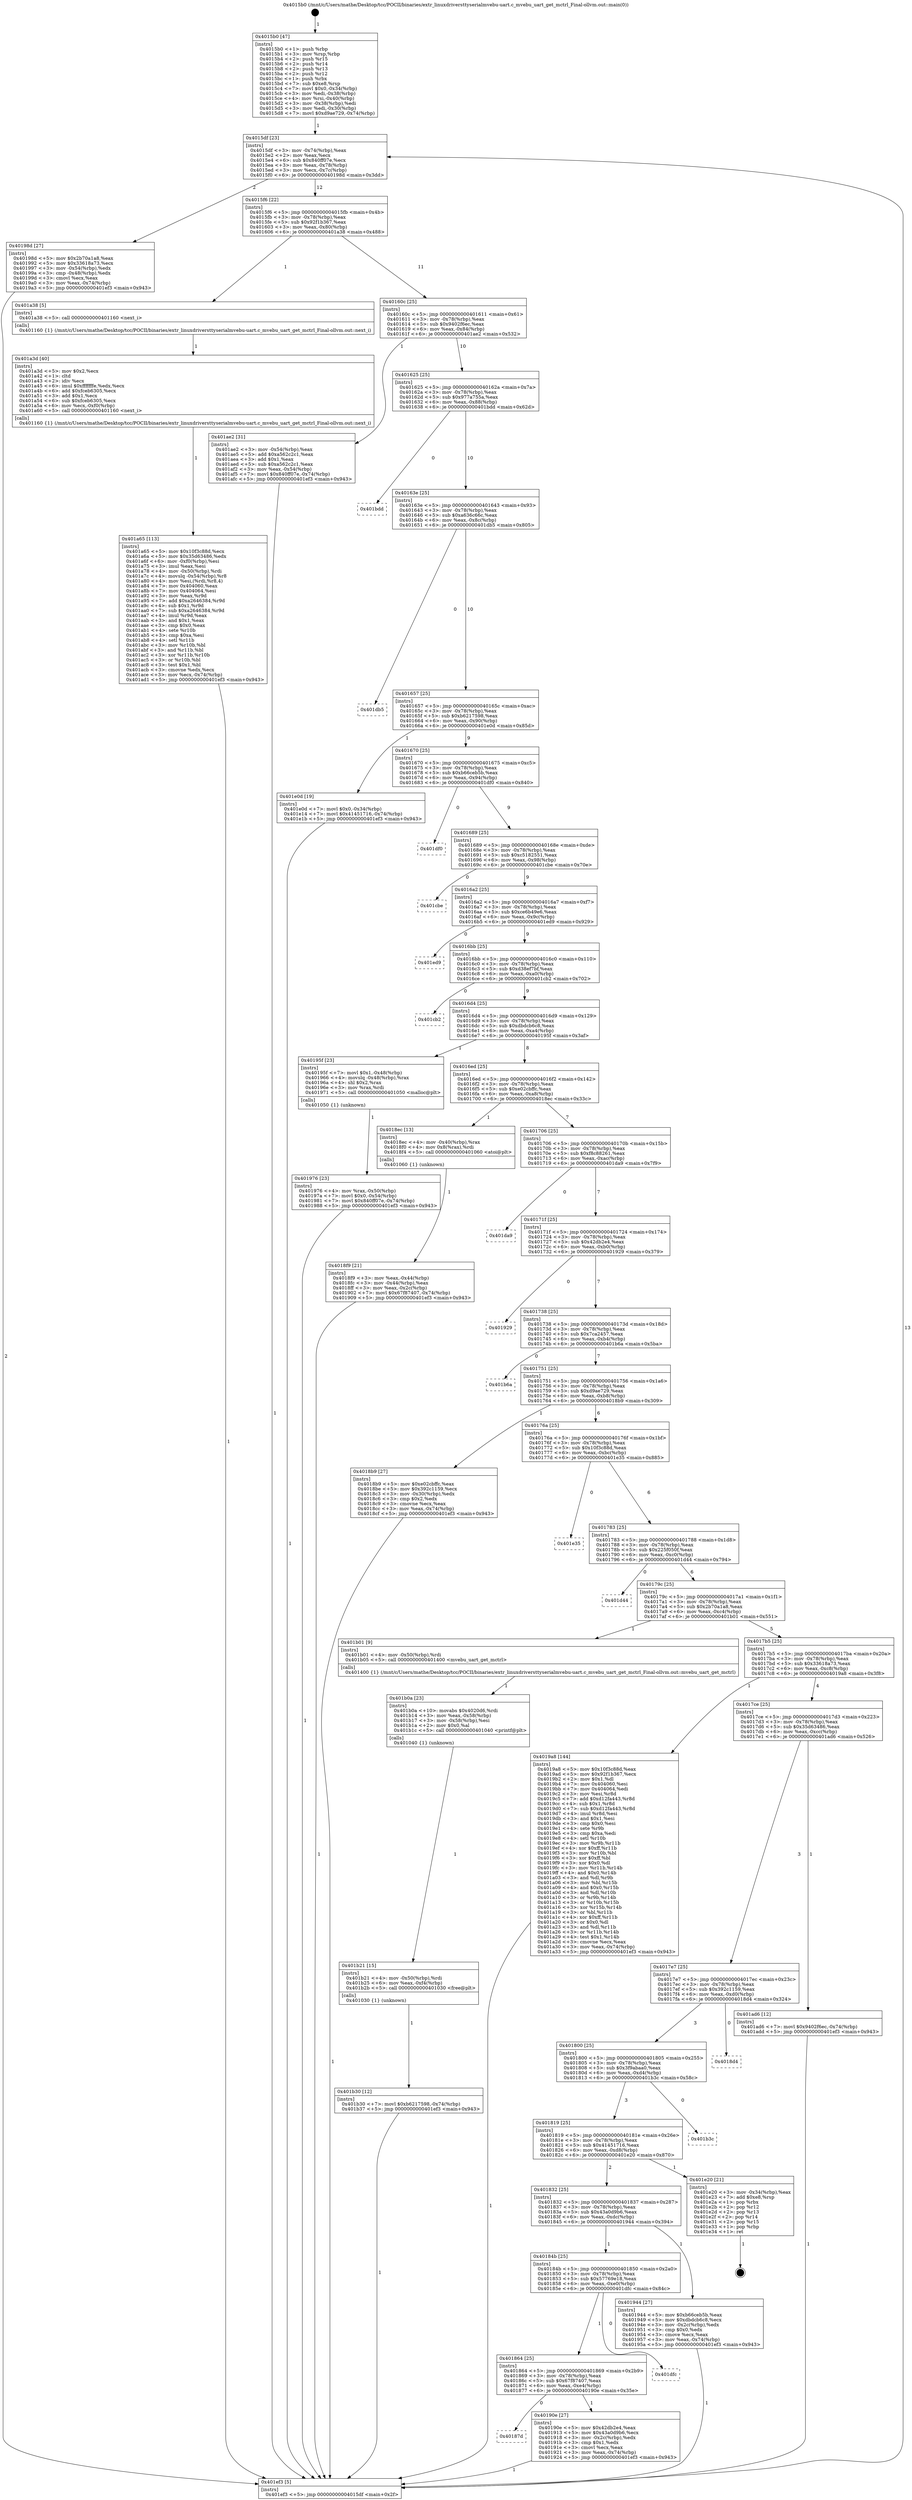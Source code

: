 digraph "0x4015b0" {
  label = "0x4015b0 (/mnt/c/Users/mathe/Desktop/tcc/POCII/binaries/extr_linuxdriversttyserialmvebu-uart.c_mvebu_uart_get_mctrl_Final-ollvm.out::main(0))"
  labelloc = "t"
  node[shape=record]

  Entry [label="",width=0.3,height=0.3,shape=circle,fillcolor=black,style=filled]
  "0x4015df" [label="{
     0x4015df [23]\l
     | [instrs]\l
     &nbsp;&nbsp;0x4015df \<+3\>: mov -0x74(%rbp),%eax\l
     &nbsp;&nbsp;0x4015e2 \<+2\>: mov %eax,%ecx\l
     &nbsp;&nbsp;0x4015e4 \<+6\>: sub $0x840ff07e,%ecx\l
     &nbsp;&nbsp;0x4015ea \<+3\>: mov %eax,-0x78(%rbp)\l
     &nbsp;&nbsp;0x4015ed \<+3\>: mov %ecx,-0x7c(%rbp)\l
     &nbsp;&nbsp;0x4015f0 \<+6\>: je 000000000040198d \<main+0x3dd\>\l
  }"]
  "0x40198d" [label="{
     0x40198d [27]\l
     | [instrs]\l
     &nbsp;&nbsp;0x40198d \<+5\>: mov $0x2b70a1a8,%eax\l
     &nbsp;&nbsp;0x401992 \<+5\>: mov $0x33618a73,%ecx\l
     &nbsp;&nbsp;0x401997 \<+3\>: mov -0x54(%rbp),%edx\l
     &nbsp;&nbsp;0x40199a \<+3\>: cmp -0x48(%rbp),%edx\l
     &nbsp;&nbsp;0x40199d \<+3\>: cmovl %ecx,%eax\l
     &nbsp;&nbsp;0x4019a0 \<+3\>: mov %eax,-0x74(%rbp)\l
     &nbsp;&nbsp;0x4019a3 \<+5\>: jmp 0000000000401ef3 \<main+0x943\>\l
  }"]
  "0x4015f6" [label="{
     0x4015f6 [22]\l
     | [instrs]\l
     &nbsp;&nbsp;0x4015f6 \<+5\>: jmp 00000000004015fb \<main+0x4b\>\l
     &nbsp;&nbsp;0x4015fb \<+3\>: mov -0x78(%rbp),%eax\l
     &nbsp;&nbsp;0x4015fe \<+5\>: sub $0x92f1b367,%eax\l
     &nbsp;&nbsp;0x401603 \<+3\>: mov %eax,-0x80(%rbp)\l
     &nbsp;&nbsp;0x401606 \<+6\>: je 0000000000401a38 \<main+0x488\>\l
  }"]
  Exit [label="",width=0.3,height=0.3,shape=circle,fillcolor=black,style=filled,peripheries=2]
  "0x401a38" [label="{
     0x401a38 [5]\l
     | [instrs]\l
     &nbsp;&nbsp;0x401a38 \<+5\>: call 0000000000401160 \<next_i\>\l
     | [calls]\l
     &nbsp;&nbsp;0x401160 \{1\} (/mnt/c/Users/mathe/Desktop/tcc/POCII/binaries/extr_linuxdriversttyserialmvebu-uart.c_mvebu_uart_get_mctrl_Final-ollvm.out::next_i)\l
  }"]
  "0x40160c" [label="{
     0x40160c [25]\l
     | [instrs]\l
     &nbsp;&nbsp;0x40160c \<+5\>: jmp 0000000000401611 \<main+0x61\>\l
     &nbsp;&nbsp;0x401611 \<+3\>: mov -0x78(%rbp),%eax\l
     &nbsp;&nbsp;0x401614 \<+5\>: sub $0x9402f6ec,%eax\l
     &nbsp;&nbsp;0x401619 \<+6\>: mov %eax,-0x84(%rbp)\l
     &nbsp;&nbsp;0x40161f \<+6\>: je 0000000000401ae2 \<main+0x532\>\l
  }"]
  "0x401b30" [label="{
     0x401b30 [12]\l
     | [instrs]\l
     &nbsp;&nbsp;0x401b30 \<+7\>: movl $0xb6217598,-0x74(%rbp)\l
     &nbsp;&nbsp;0x401b37 \<+5\>: jmp 0000000000401ef3 \<main+0x943\>\l
  }"]
  "0x401ae2" [label="{
     0x401ae2 [31]\l
     | [instrs]\l
     &nbsp;&nbsp;0x401ae2 \<+3\>: mov -0x54(%rbp),%eax\l
     &nbsp;&nbsp;0x401ae5 \<+5\>: add $0xa562c2c1,%eax\l
     &nbsp;&nbsp;0x401aea \<+3\>: add $0x1,%eax\l
     &nbsp;&nbsp;0x401aed \<+5\>: sub $0xa562c2c1,%eax\l
     &nbsp;&nbsp;0x401af2 \<+3\>: mov %eax,-0x54(%rbp)\l
     &nbsp;&nbsp;0x401af5 \<+7\>: movl $0x840ff07e,-0x74(%rbp)\l
     &nbsp;&nbsp;0x401afc \<+5\>: jmp 0000000000401ef3 \<main+0x943\>\l
  }"]
  "0x401625" [label="{
     0x401625 [25]\l
     | [instrs]\l
     &nbsp;&nbsp;0x401625 \<+5\>: jmp 000000000040162a \<main+0x7a\>\l
     &nbsp;&nbsp;0x40162a \<+3\>: mov -0x78(%rbp),%eax\l
     &nbsp;&nbsp;0x40162d \<+5\>: sub $0x977a755a,%eax\l
     &nbsp;&nbsp;0x401632 \<+6\>: mov %eax,-0x88(%rbp)\l
     &nbsp;&nbsp;0x401638 \<+6\>: je 0000000000401bdd \<main+0x62d\>\l
  }"]
  "0x401b21" [label="{
     0x401b21 [15]\l
     | [instrs]\l
     &nbsp;&nbsp;0x401b21 \<+4\>: mov -0x50(%rbp),%rdi\l
     &nbsp;&nbsp;0x401b25 \<+6\>: mov %eax,-0xf4(%rbp)\l
     &nbsp;&nbsp;0x401b2b \<+5\>: call 0000000000401030 \<free@plt\>\l
     | [calls]\l
     &nbsp;&nbsp;0x401030 \{1\} (unknown)\l
  }"]
  "0x401bdd" [label="{
     0x401bdd\l
  }", style=dashed]
  "0x40163e" [label="{
     0x40163e [25]\l
     | [instrs]\l
     &nbsp;&nbsp;0x40163e \<+5\>: jmp 0000000000401643 \<main+0x93\>\l
     &nbsp;&nbsp;0x401643 \<+3\>: mov -0x78(%rbp),%eax\l
     &nbsp;&nbsp;0x401646 \<+5\>: sub $0xa636c66c,%eax\l
     &nbsp;&nbsp;0x40164b \<+6\>: mov %eax,-0x8c(%rbp)\l
     &nbsp;&nbsp;0x401651 \<+6\>: je 0000000000401db5 \<main+0x805\>\l
  }"]
  "0x401b0a" [label="{
     0x401b0a [23]\l
     | [instrs]\l
     &nbsp;&nbsp;0x401b0a \<+10\>: movabs $0x4020d6,%rdi\l
     &nbsp;&nbsp;0x401b14 \<+3\>: mov %eax,-0x58(%rbp)\l
     &nbsp;&nbsp;0x401b17 \<+3\>: mov -0x58(%rbp),%esi\l
     &nbsp;&nbsp;0x401b1a \<+2\>: mov $0x0,%al\l
     &nbsp;&nbsp;0x401b1c \<+5\>: call 0000000000401040 \<printf@plt\>\l
     | [calls]\l
     &nbsp;&nbsp;0x401040 \{1\} (unknown)\l
  }"]
  "0x401db5" [label="{
     0x401db5\l
  }", style=dashed]
  "0x401657" [label="{
     0x401657 [25]\l
     | [instrs]\l
     &nbsp;&nbsp;0x401657 \<+5\>: jmp 000000000040165c \<main+0xac\>\l
     &nbsp;&nbsp;0x40165c \<+3\>: mov -0x78(%rbp),%eax\l
     &nbsp;&nbsp;0x40165f \<+5\>: sub $0xb6217598,%eax\l
     &nbsp;&nbsp;0x401664 \<+6\>: mov %eax,-0x90(%rbp)\l
     &nbsp;&nbsp;0x40166a \<+6\>: je 0000000000401e0d \<main+0x85d\>\l
  }"]
  "0x401a65" [label="{
     0x401a65 [113]\l
     | [instrs]\l
     &nbsp;&nbsp;0x401a65 \<+5\>: mov $0x10f3c88d,%ecx\l
     &nbsp;&nbsp;0x401a6a \<+5\>: mov $0x35d63486,%edx\l
     &nbsp;&nbsp;0x401a6f \<+6\>: mov -0xf0(%rbp),%esi\l
     &nbsp;&nbsp;0x401a75 \<+3\>: imul %eax,%esi\l
     &nbsp;&nbsp;0x401a78 \<+4\>: mov -0x50(%rbp),%rdi\l
     &nbsp;&nbsp;0x401a7c \<+4\>: movslq -0x54(%rbp),%r8\l
     &nbsp;&nbsp;0x401a80 \<+4\>: mov %esi,(%rdi,%r8,4)\l
     &nbsp;&nbsp;0x401a84 \<+7\>: mov 0x404060,%eax\l
     &nbsp;&nbsp;0x401a8b \<+7\>: mov 0x404064,%esi\l
     &nbsp;&nbsp;0x401a92 \<+3\>: mov %eax,%r9d\l
     &nbsp;&nbsp;0x401a95 \<+7\>: add $0xa2646384,%r9d\l
     &nbsp;&nbsp;0x401a9c \<+4\>: sub $0x1,%r9d\l
     &nbsp;&nbsp;0x401aa0 \<+7\>: sub $0xa2646384,%r9d\l
     &nbsp;&nbsp;0x401aa7 \<+4\>: imul %r9d,%eax\l
     &nbsp;&nbsp;0x401aab \<+3\>: and $0x1,%eax\l
     &nbsp;&nbsp;0x401aae \<+3\>: cmp $0x0,%eax\l
     &nbsp;&nbsp;0x401ab1 \<+4\>: sete %r10b\l
     &nbsp;&nbsp;0x401ab5 \<+3\>: cmp $0xa,%esi\l
     &nbsp;&nbsp;0x401ab8 \<+4\>: setl %r11b\l
     &nbsp;&nbsp;0x401abc \<+3\>: mov %r10b,%bl\l
     &nbsp;&nbsp;0x401abf \<+3\>: and %r11b,%bl\l
     &nbsp;&nbsp;0x401ac2 \<+3\>: xor %r11b,%r10b\l
     &nbsp;&nbsp;0x401ac5 \<+3\>: or %r10b,%bl\l
     &nbsp;&nbsp;0x401ac8 \<+3\>: test $0x1,%bl\l
     &nbsp;&nbsp;0x401acb \<+3\>: cmovne %edx,%ecx\l
     &nbsp;&nbsp;0x401ace \<+3\>: mov %ecx,-0x74(%rbp)\l
     &nbsp;&nbsp;0x401ad1 \<+5\>: jmp 0000000000401ef3 \<main+0x943\>\l
  }"]
  "0x401e0d" [label="{
     0x401e0d [19]\l
     | [instrs]\l
     &nbsp;&nbsp;0x401e0d \<+7\>: movl $0x0,-0x34(%rbp)\l
     &nbsp;&nbsp;0x401e14 \<+7\>: movl $0x41451716,-0x74(%rbp)\l
     &nbsp;&nbsp;0x401e1b \<+5\>: jmp 0000000000401ef3 \<main+0x943\>\l
  }"]
  "0x401670" [label="{
     0x401670 [25]\l
     | [instrs]\l
     &nbsp;&nbsp;0x401670 \<+5\>: jmp 0000000000401675 \<main+0xc5\>\l
     &nbsp;&nbsp;0x401675 \<+3\>: mov -0x78(%rbp),%eax\l
     &nbsp;&nbsp;0x401678 \<+5\>: sub $0xb66ceb5b,%eax\l
     &nbsp;&nbsp;0x40167d \<+6\>: mov %eax,-0x94(%rbp)\l
     &nbsp;&nbsp;0x401683 \<+6\>: je 0000000000401df0 \<main+0x840\>\l
  }"]
  "0x401a3d" [label="{
     0x401a3d [40]\l
     | [instrs]\l
     &nbsp;&nbsp;0x401a3d \<+5\>: mov $0x2,%ecx\l
     &nbsp;&nbsp;0x401a42 \<+1\>: cltd\l
     &nbsp;&nbsp;0x401a43 \<+2\>: idiv %ecx\l
     &nbsp;&nbsp;0x401a45 \<+6\>: imul $0xfffffffe,%edx,%ecx\l
     &nbsp;&nbsp;0x401a4b \<+6\>: add $0xfceb6305,%ecx\l
     &nbsp;&nbsp;0x401a51 \<+3\>: add $0x1,%ecx\l
     &nbsp;&nbsp;0x401a54 \<+6\>: sub $0xfceb6305,%ecx\l
     &nbsp;&nbsp;0x401a5a \<+6\>: mov %ecx,-0xf0(%rbp)\l
     &nbsp;&nbsp;0x401a60 \<+5\>: call 0000000000401160 \<next_i\>\l
     | [calls]\l
     &nbsp;&nbsp;0x401160 \{1\} (/mnt/c/Users/mathe/Desktop/tcc/POCII/binaries/extr_linuxdriversttyserialmvebu-uart.c_mvebu_uart_get_mctrl_Final-ollvm.out::next_i)\l
  }"]
  "0x401df0" [label="{
     0x401df0\l
  }", style=dashed]
  "0x401689" [label="{
     0x401689 [25]\l
     | [instrs]\l
     &nbsp;&nbsp;0x401689 \<+5\>: jmp 000000000040168e \<main+0xde\>\l
     &nbsp;&nbsp;0x40168e \<+3\>: mov -0x78(%rbp),%eax\l
     &nbsp;&nbsp;0x401691 \<+5\>: sub $0xc5182551,%eax\l
     &nbsp;&nbsp;0x401696 \<+6\>: mov %eax,-0x98(%rbp)\l
     &nbsp;&nbsp;0x40169c \<+6\>: je 0000000000401cbe \<main+0x70e\>\l
  }"]
  "0x401976" [label="{
     0x401976 [23]\l
     | [instrs]\l
     &nbsp;&nbsp;0x401976 \<+4\>: mov %rax,-0x50(%rbp)\l
     &nbsp;&nbsp;0x40197a \<+7\>: movl $0x0,-0x54(%rbp)\l
     &nbsp;&nbsp;0x401981 \<+7\>: movl $0x840ff07e,-0x74(%rbp)\l
     &nbsp;&nbsp;0x401988 \<+5\>: jmp 0000000000401ef3 \<main+0x943\>\l
  }"]
  "0x401cbe" [label="{
     0x401cbe\l
  }", style=dashed]
  "0x4016a2" [label="{
     0x4016a2 [25]\l
     | [instrs]\l
     &nbsp;&nbsp;0x4016a2 \<+5\>: jmp 00000000004016a7 \<main+0xf7\>\l
     &nbsp;&nbsp;0x4016a7 \<+3\>: mov -0x78(%rbp),%eax\l
     &nbsp;&nbsp;0x4016aa \<+5\>: sub $0xce6b49e6,%eax\l
     &nbsp;&nbsp;0x4016af \<+6\>: mov %eax,-0x9c(%rbp)\l
     &nbsp;&nbsp;0x4016b5 \<+6\>: je 0000000000401ed9 \<main+0x929\>\l
  }"]
  "0x40187d" [label="{
     0x40187d\l
  }", style=dashed]
  "0x401ed9" [label="{
     0x401ed9\l
  }", style=dashed]
  "0x4016bb" [label="{
     0x4016bb [25]\l
     | [instrs]\l
     &nbsp;&nbsp;0x4016bb \<+5\>: jmp 00000000004016c0 \<main+0x110\>\l
     &nbsp;&nbsp;0x4016c0 \<+3\>: mov -0x78(%rbp),%eax\l
     &nbsp;&nbsp;0x4016c3 \<+5\>: sub $0xd38ef7bf,%eax\l
     &nbsp;&nbsp;0x4016c8 \<+6\>: mov %eax,-0xa0(%rbp)\l
     &nbsp;&nbsp;0x4016ce \<+6\>: je 0000000000401cb2 \<main+0x702\>\l
  }"]
  "0x40190e" [label="{
     0x40190e [27]\l
     | [instrs]\l
     &nbsp;&nbsp;0x40190e \<+5\>: mov $0x42db2e4,%eax\l
     &nbsp;&nbsp;0x401913 \<+5\>: mov $0x43a0d9b6,%ecx\l
     &nbsp;&nbsp;0x401918 \<+3\>: mov -0x2c(%rbp),%edx\l
     &nbsp;&nbsp;0x40191b \<+3\>: cmp $0x1,%edx\l
     &nbsp;&nbsp;0x40191e \<+3\>: cmovl %ecx,%eax\l
     &nbsp;&nbsp;0x401921 \<+3\>: mov %eax,-0x74(%rbp)\l
     &nbsp;&nbsp;0x401924 \<+5\>: jmp 0000000000401ef3 \<main+0x943\>\l
  }"]
  "0x401cb2" [label="{
     0x401cb2\l
  }", style=dashed]
  "0x4016d4" [label="{
     0x4016d4 [25]\l
     | [instrs]\l
     &nbsp;&nbsp;0x4016d4 \<+5\>: jmp 00000000004016d9 \<main+0x129\>\l
     &nbsp;&nbsp;0x4016d9 \<+3\>: mov -0x78(%rbp),%eax\l
     &nbsp;&nbsp;0x4016dc \<+5\>: sub $0xdbdcb6c8,%eax\l
     &nbsp;&nbsp;0x4016e1 \<+6\>: mov %eax,-0xa4(%rbp)\l
     &nbsp;&nbsp;0x4016e7 \<+6\>: je 000000000040195f \<main+0x3af\>\l
  }"]
  "0x401864" [label="{
     0x401864 [25]\l
     | [instrs]\l
     &nbsp;&nbsp;0x401864 \<+5\>: jmp 0000000000401869 \<main+0x2b9\>\l
     &nbsp;&nbsp;0x401869 \<+3\>: mov -0x78(%rbp),%eax\l
     &nbsp;&nbsp;0x40186c \<+5\>: sub $0x67f87407,%eax\l
     &nbsp;&nbsp;0x401871 \<+6\>: mov %eax,-0xe4(%rbp)\l
     &nbsp;&nbsp;0x401877 \<+6\>: je 000000000040190e \<main+0x35e\>\l
  }"]
  "0x40195f" [label="{
     0x40195f [23]\l
     | [instrs]\l
     &nbsp;&nbsp;0x40195f \<+7\>: movl $0x1,-0x48(%rbp)\l
     &nbsp;&nbsp;0x401966 \<+4\>: movslq -0x48(%rbp),%rax\l
     &nbsp;&nbsp;0x40196a \<+4\>: shl $0x2,%rax\l
     &nbsp;&nbsp;0x40196e \<+3\>: mov %rax,%rdi\l
     &nbsp;&nbsp;0x401971 \<+5\>: call 0000000000401050 \<malloc@plt\>\l
     | [calls]\l
     &nbsp;&nbsp;0x401050 \{1\} (unknown)\l
  }"]
  "0x4016ed" [label="{
     0x4016ed [25]\l
     | [instrs]\l
     &nbsp;&nbsp;0x4016ed \<+5\>: jmp 00000000004016f2 \<main+0x142\>\l
     &nbsp;&nbsp;0x4016f2 \<+3\>: mov -0x78(%rbp),%eax\l
     &nbsp;&nbsp;0x4016f5 \<+5\>: sub $0xe02cbffc,%eax\l
     &nbsp;&nbsp;0x4016fa \<+6\>: mov %eax,-0xa8(%rbp)\l
     &nbsp;&nbsp;0x401700 \<+6\>: je 00000000004018ec \<main+0x33c\>\l
  }"]
  "0x401dfc" [label="{
     0x401dfc\l
  }", style=dashed]
  "0x4018ec" [label="{
     0x4018ec [13]\l
     | [instrs]\l
     &nbsp;&nbsp;0x4018ec \<+4\>: mov -0x40(%rbp),%rax\l
     &nbsp;&nbsp;0x4018f0 \<+4\>: mov 0x8(%rax),%rdi\l
     &nbsp;&nbsp;0x4018f4 \<+5\>: call 0000000000401060 \<atoi@plt\>\l
     | [calls]\l
     &nbsp;&nbsp;0x401060 \{1\} (unknown)\l
  }"]
  "0x401706" [label="{
     0x401706 [25]\l
     | [instrs]\l
     &nbsp;&nbsp;0x401706 \<+5\>: jmp 000000000040170b \<main+0x15b\>\l
     &nbsp;&nbsp;0x40170b \<+3\>: mov -0x78(%rbp),%eax\l
     &nbsp;&nbsp;0x40170e \<+5\>: sub $0xf8c88261,%eax\l
     &nbsp;&nbsp;0x401713 \<+6\>: mov %eax,-0xac(%rbp)\l
     &nbsp;&nbsp;0x401719 \<+6\>: je 0000000000401da9 \<main+0x7f9\>\l
  }"]
  "0x40184b" [label="{
     0x40184b [25]\l
     | [instrs]\l
     &nbsp;&nbsp;0x40184b \<+5\>: jmp 0000000000401850 \<main+0x2a0\>\l
     &nbsp;&nbsp;0x401850 \<+3\>: mov -0x78(%rbp),%eax\l
     &nbsp;&nbsp;0x401853 \<+5\>: sub $0x57769e18,%eax\l
     &nbsp;&nbsp;0x401858 \<+6\>: mov %eax,-0xe0(%rbp)\l
     &nbsp;&nbsp;0x40185e \<+6\>: je 0000000000401dfc \<main+0x84c\>\l
  }"]
  "0x401da9" [label="{
     0x401da9\l
  }", style=dashed]
  "0x40171f" [label="{
     0x40171f [25]\l
     | [instrs]\l
     &nbsp;&nbsp;0x40171f \<+5\>: jmp 0000000000401724 \<main+0x174\>\l
     &nbsp;&nbsp;0x401724 \<+3\>: mov -0x78(%rbp),%eax\l
     &nbsp;&nbsp;0x401727 \<+5\>: sub $0x42db2e4,%eax\l
     &nbsp;&nbsp;0x40172c \<+6\>: mov %eax,-0xb0(%rbp)\l
     &nbsp;&nbsp;0x401732 \<+6\>: je 0000000000401929 \<main+0x379\>\l
  }"]
  "0x401944" [label="{
     0x401944 [27]\l
     | [instrs]\l
     &nbsp;&nbsp;0x401944 \<+5\>: mov $0xb66ceb5b,%eax\l
     &nbsp;&nbsp;0x401949 \<+5\>: mov $0xdbdcb6c8,%ecx\l
     &nbsp;&nbsp;0x40194e \<+3\>: mov -0x2c(%rbp),%edx\l
     &nbsp;&nbsp;0x401951 \<+3\>: cmp $0x0,%edx\l
     &nbsp;&nbsp;0x401954 \<+3\>: cmove %ecx,%eax\l
     &nbsp;&nbsp;0x401957 \<+3\>: mov %eax,-0x74(%rbp)\l
     &nbsp;&nbsp;0x40195a \<+5\>: jmp 0000000000401ef3 \<main+0x943\>\l
  }"]
  "0x401929" [label="{
     0x401929\l
  }", style=dashed]
  "0x401738" [label="{
     0x401738 [25]\l
     | [instrs]\l
     &nbsp;&nbsp;0x401738 \<+5\>: jmp 000000000040173d \<main+0x18d\>\l
     &nbsp;&nbsp;0x40173d \<+3\>: mov -0x78(%rbp),%eax\l
     &nbsp;&nbsp;0x401740 \<+5\>: sub $0x7ca2457,%eax\l
     &nbsp;&nbsp;0x401745 \<+6\>: mov %eax,-0xb4(%rbp)\l
     &nbsp;&nbsp;0x40174b \<+6\>: je 0000000000401b6a \<main+0x5ba\>\l
  }"]
  "0x401832" [label="{
     0x401832 [25]\l
     | [instrs]\l
     &nbsp;&nbsp;0x401832 \<+5\>: jmp 0000000000401837 \<main+0x287\>\l
     &nbsp;&nbsp;0x401837 \<+3\>: mov -0x78(%rbp),%eax\l
     &nbsp;&nbsp;0x40183a \<+5\>: sub $0x43a0d9b6,%eax\l
     &nbsp;&nbsp;0x40183f \<+6\>: mov %eax,-0xdc(%rbp)\l
     &nbsp;&nbsp;0x401845 \<+6\>: je 0000000000401944 \<main+0x394\>\l
  }"]
  "0x401b6a" [label="{
     0x401b6a\l
  }", style=dashed]
  "0x401751" [label="{
     0x401751 [25]\l
     | [instrs]\l
     &nbsp;&nbsp;0x401751 \<+5\>: jmp 0000000000401756 \<main+0x1a6\>\l
     &nbsp;&nbsp;0x401756 \<+3\>: mov -0x78(%rbp),%eax\l
     &nbsp;&nbsp;0x401759 \<+5\>: sub $0xd9ae729,%eax\l
     &nbsp;&nbsp;0x40175e \<+6\>: mov %eax,-0xb8(%rbp)\l
     &nbsp;&nbsp;0x401764 \<+6\>: je 00000000004018b9 \<main+0x309\>\l
  }"]
  "0x401e20" [label="{
     0x401e20 [21]\l
     | [instrs]\l
     &nbsp;&nbsp;0x401e20 \<+3\>: mov -0x34(%rbp),%eax\l
     &nbsp;&nbsp;0x401e23 \<+7\>: add $0xe8,%rsp\l
     &nbsp;&nbsp;0x401e2a \<+1\>: pop %rbx\l
     &nbsp;&nbsp;0x401e2b \<+2\>: pop %r12\l
     &nbsp;&nbsp;0x401e2d \<+2\>: pop %r13\l
     &nbsp;&nbsp;0x401e2f \<+2\>: pop %r14\l
     &nbsp;&nbsp;0x401e31 \<+2\>: pop %r15\l
     &nbsp;&nbsp;0x401e33 \<+1\>: pop %rbp\l
     &nbsp;&nbsp;0x401e34 \<+1\>: ret\l
  }"]
  "0x4018b9" [label="{
     0x4018b9 [27]\l
     | [instrs]\l
     &nbsp;&nbsp;0x4018b9 \<+5\>: mov $0xe02cbffc,%eax\l
     &nbsp;&nbsp;0x4018be \<+5\>: mov $0x392c1159,%ecx\l
     &nbsp;&nbsp;0x4018c3 \<+3\>: mov -0x30(%rbp),%edx\l
     &nbsp;&nbsp;0x4018c6 \<+3\>: cmp $0x2,%edx\l
     &nbsp;&nbsp;0x4018c9 \<+3\>: cmovne %ecx,%eax\l
     &nbsp;&nbsp;0x4018cc \<+3\>: mov %eax,-0x74(%rbp)\l
     &nbsp;&nbsp;0x4018cf \<+5\>: jmp 0000000000401ef3 \<main+0x943\>\l
  }"]
  "0x40176a" [label="{
     0x40176a [25]\l
     | [instrs]\l
     &nbsp;&nbsp;0x40176a \<+5\>: jmp 000000000040176f \<main+0x1bf\>\l
     &nbsp;&nbsp;0x40176f \<+3\>: mov -0x78(%rbp),%eax\l
     &nbsp;&nbsp;0x401772 \<+5\>: sub $0x10f3c88d,%eax\l
     &nbsp;&nbsp;0x401777 \<+6\>: mov %eax,-0xbc(%rbp)\l
     &nbsp;&nbsp;0x40177d \<+6\>: je 0000000000401e35 \<main+0x885\>\l
  }"]
  "0x401ef3" [label="{
     0x401ef3 [5]\l
     | [instrs]\l
     &nbsp;&nbsp;0x401ef3 \<+5\>: jmp 00000000004015df \<main+0x2f\>\l
  }"]
  "0x4015b0" [label="{
     0x4015b0 [47]\l
     | [instrs]\l
     &nbsp;&nbsp;0x4015b0 \<+1\>: push %rbp\l
     &nbsp;&nbsp;0x4015b1 \<+3\>: mov %rsp,%rbp\l
     &nbsp;&nbsp;0x4015b4 \<+2\>: push %r15\l
     &nbsp;&nbsp;0x4015b6 \<+2\>: push %r14\l
     &nbsp;&nbsp;0x4015b8 \<+2\>: push %r13\l
     &nbsp;&nbsp;0x4015ba \<+2\>: push %r12\l
     &nbsp;&nbsp;0x4015bc \<+1\>: push %rbx\l
     &nbsp;&nbsp;0x4015bd \<+7\>: sub $0xe8,%rsp\l
     &nbsp;&nbsp;0x4015c4 \<+7\>: movl $0x0,-0x34(%rbp)\l
     &nbsp;&nbsp;0x4015cb \<+3\>: mov %edi,-0x38(%rbp)\l
     &nbsp;&nbsp;0x4015ce \<+4\>: mov %rsi,-0x40(%rbp)\l
     &nbsp;&nbsp;0x4015d2 \<+3\>: mov -0x38(%rbp),%edi\l
     &nbsp;&nbsp;0x4015d5 \<+3\>: mov %edi,-0x30(%rbp)\l
     &nbsp;&nbsp;0x4015d8 \<+7\>: movl $0xd9ae729,-0x74(%rbp)\l
  }"]
  "0x4018f9" [label="{
     0x4018f9 [21]\l
     | [instrs]\l
     &nbsp;&nbsp;0x4018f9 \<+3\>: mov %eax,-0x44(%rbp)\l
     &nbsp;&nbsp;0x4018fc \<+3\>: mov -0x44(%rbp),%eax\l
     &nbsp;&nbsp;0x4018ff \<+3\>: mov %eax,-0x2c(%rbp)\l
     &nbsp;&nbsp;0x401902 \<+7\>: movl $0x67f87407,-0x74(%rbp)\l
     &nbsp;&nbsp;0x401909 \<+5\>: jmp 0000000000401ef3 \<main+0x943\>\l
  }"]
  "0x401819" [label="{
     0x401819 [25]\l
     | [instrs]\l
     &nbsp;&nbsp;0x401819 \<+5\>: jmp 000000000040181e \<main+0x26e\>\l
     &nbsp;&nbsp;0x40181e \<+3\>: mov -0x78(%rbp),%eax\l
     &nbsp;&nbsp;0x401821 \<+5\>: sub $0x41451716,%eax\l
     &nbsp;&nbsp;0x401826 \<+6\>: mov %eax,-0xd8(%rbp)\l
     &nbsp;&nbsp;0x40182c \<+6\>: je 0000000000401e20 \<main+0x870\>\l
  }"]
  "0x401e35" [label="{
     0x401e35\l
  }", style=dashed]
  "0x401783" [label="{
     0x401783 [25]\l
     | [instrs]\l
     &nbsp;&nbsp;0x401783 \<+5\>: jmp 0000000000401788 \<main+0x1d8\>\l
     &nbsp;&nbsp;0x401788 \<+3\>: mov -0x78(%rbp),%eax\l
     &nbsp;&nbsp;0x40178b \<+5\>: sub $0x225f050f,%eax\l
     &nbsp;&nbsp;0x401790 \<+6\>: mov %eax,-0xc0(%rbp)\l
     &nbsp;&nbsp;0x401796 \<+6\>: je 0000000000401d44 \<main+0x794\>\l
  }"]
  "0x401b3c" [label="{
     0x401b3c\l
  }", style=dashed]
  "0x401d44" [label="{
     0x401d44\l
  }", style=dashed]
  "0x40179c" [label="{
     0x40179c [25]\l
     | [instrs]\l
     &nbsp;&nbsp;0x40179c \<+5\>: jmp 00000000004017a1 \<main+0x1f1\>\l
     &nbsp;&nbsp;0x4017a1 \<+3\>: mov -0x78(%rbp),%eax\l
     &nbsp;&nbsp;0x4017a4 \<+5\>: sub $0x2b70a1a8,%eax\l
     &nbsp;&nbsp;0x4017a9 \<+6\>: mov %eax,-0xc4(%rbp)\l
     &nbsp;&nbsp;0x4017af \<+6\>: je 0000000000401b01 \<main+0x551\>\l
  }"]
  "0x401800" [label="{
     0x401800 [25]\l
     | [instrs]\l
     &nbsp;&nbsp;0x401800 \<+5\>: jmp 0000000000401805 \<main+0x255\>\l
     &nbsp;&nbsp;0x401805 \<+3\>: mov -0x78(%rbp),%eax\l
     &nbsp;&nbsp;0x401808 \<+5\>: sub $0x3f9abaa0,%eax\l
     &nbsp;&nbsp;0x40180d \<+6\>: mov %eax,-0xd4(%rbp)\l
     &nbsp;&nbsp;0x401813 \<+6\>: je 0000000000401b3c \<main+0x58c\>\l
  }"]
  "0x401b01" [label="{
     0x401b01 [9]\l
     | [instrs]\l
     &nbsp;&nbsp;0x401b01 \<+4\>: mov -0x50(%rbp),%rdi\l
     &nbsp;&nbsp;0x401b05 \<+5\>: call 0000000000401400 \<mvebu_uart_get_mctrl\>\l
     | [calls]\l
     &nbsp;&nbsp;0x401400 \{1\} (/mnt/c/Users/mathe/Desktop/tcc/POCII/binaries/extr_linuxdriversttyserialmvebu-uart.c_mvebu_uart_get_mctrl_Final-ollvm.out::mvebu_uart_get_mctrl)\l
  }"]
  "0x4017b5" [label="{
     0x4017b5 [25]\l
     | [instrs]\l
     &nbsp;&nbsp;0x4017b5 \<+5\>: jmp 00000000004017ba \<main+0x20a\>\l
     &nbsp;&nbsp;0x4017ba \<+3\>: mov -0x78(%rbp),%eax\l
     &nbsp;&nbsp;0x4017bd \<+5\>: sub $0x33618a73,%eax\l
     &nbsp;&nbsp;0x4017c2 \<+6\>: mov %eax,-0xc8(%rbp)\l
     &nbsp;&nbsp;0x4017c8 \<+6\>: je 00000000004019a8 \<main+0x3f8\>\l
  }"]
  "0x4018d4" [label="{
     0x4018d4\l
  }", style=dashed]
  "0x4019a8" [label="{
     0x4019a8 [144]\l
     | [instrs]\l
     &nbsp;&nbsp;0x4019a8 \<+5\>: mov $0x10f3c88d,%eax\l
     &nbsp;&nbsp;0x4019ad \<+5\>: mov $0x92f1b367,%ecx\l
     &nbsp;&nbsp;0x4019b2 \<+2\>: mov $0x1,%dl\l
     &nbsp;&nbsp;0x4019b4 \<+7\>: mov 0x404060,%esi\l
     &nbsp;&nbsp;0x4019bb \<+7\>: mov 0x404064,%edi\l
     &nbsp;&nbsp;0x4019c2 \<+3\>: mov %esi,%r8d\l
     &nbsp;&nbsp;0x4019c5 \<+7\>: add $0xd12fa443,%r8d\l
     &nbsp;&nbsp;0x4019cc \<+4\>: sub $0x1,%r8d\l
     &nbsp;&nbsp;0x4019d0 \<+7\>: sub $0xd12fa443,%r8d\l
     &nbsp;&nbsp;0x4019d7 \<+4\>: imul %r8d,%esi\l
     &nbsp;&nbsp;0x4019db \<+3\>: and $0x1,%esi\l
     &nbsp;&nbsp;0x4019de \<+3\>: cmp $0x0,%esi\l
     &nbsp;&nbsp;0x4019e1 \<+4\>: sete %r9b\l
     &nbsp;&nbsp;0x4019e5 \<+3\>: cmp $0xa,%edi\l
     &nbsp;&nbsp;0x4019e8 \<+4\>: setl %r10b\l
     &nbsp;&nbsp;0x4019ec \<+3\>: mov %r9b,%r11b\l
     &nbsp;&nbsp;0x4019ef \<+4\>: xor $0xff,%r11b\l
     &nbsp;&nbsp;0x4019f3 \<+3\>: mov %r10b,%bl\l
     &nbsp;&nbsp;0x4019f6 \<+3\>: xor $0xff,%bl\l
     &nbsp;&nbsp;0x4019f9 \<+3\>: xor $0x0,%dl\l
     &nbsp;&nbsp;0x4019fc \<+3\>: mov %r11b,%r14b\l
     &nbsp;&nbsp;0x4019ff \<+4\>: and $0x0,%r14b\l
     &nbsp;&nbsp;0x401a03 \<+3\>: and %dl,%r9b\l
     &nbsp;&nbsp;0x401a06 \<+3\>: mov %bl,%r15b\l
     &nbsp;&nbsp;0x401a09 \<+4\>: and $0x0,%r15b\l
     &nbsp;&nbsp;0x401a0d \<+3\>: and %dl,%r10b\l
     &nbsp;&nbsp;0x401a10 \<+3\>: or %r9b,%r14b\l
     &nbsp;&nbsp;0x401a13 \<+3\>: or %r10b,%r15b\l
     &nbsp;&nbsp;0x401a16 \<+3\>: xor %r15b,%r14b\l
     &nbsp;&nbsp;0x401a19 \<+3\>: or %bl,%r11b\l
     &nbsp;&nbsp;0x401a1c \<+4\>: xor $0xff,%r11b\l
     &nbsp;&nbsp;0x401a20 \<+3\>: or $0x0,%dl\l
     &nbsp;&nbsp;0x401a23 \<+3\>: and %dl,%r11b\l
     &nbsp;&nbsp;0x401a26 \<+3\>: or %r11b,%r14b\l
     &nbsp;&nbsp;0x401a29 \<+4\>: test $0x1,%r14b\l
     &nbsp;&nbsp;0x401a2d \<+3\>: cmovne %ecx,%eax\l
     &nbsp;&nbsp;0x401a30 \<+3\>: mov %eax,-0x74(%rbp)\l
     &nbsp;&nbsp;0x401a33 \<+5\>: jmp 0000000000401ef3 \<main+0x943\>\l
  }"]
  "0x4017ce" [label="{
     0x4017ce [25]\l
     | [instrs]\l
     &nbsp;&nbsp;0x4017ce \<+5\>: jmp 00000000004017d3 \<main+0x223\>\l
     &nbsp;&nbsp;0x4017d3 \<+3\>: mov -0x78(%rbp),%eax\l
     &nbsp;&nbsp;0x4017d6 \<+5\>: sub $0x35d63486,%eax\l
     &nbsp;&nbsp;0x4017db \<+6\>: mov %eax,-0xcc(%rbp)\l
     &nbsp;&nbsp;0x4017e1 \<+6\>: je 0000000000401ad6 \<main+0x526\>\l
  }"]
  "0x4017e7" [label="{
     0x4017e7 [25]\l
     | [instrs]\l
     &nbsp;&nbsp;0x4017e7 \<+5\>: jmp 00000000004017ec \<main+0x23c\>\l
     &nbsp;&nbsp;0x4017ec \<+3\>: mov -0x78(%rbp),%eax\l
     &nbsp;&nbsp;0x4017ef \<+5\>: sub $0x392c1159,%eax\l
     &nbsp;&nbsp;0x4017f4 \<+6\>: mov %eax,-0xd0(%rbp)\l
     &nbsp;&nbsp;0x4017fa \<+6\>: je 00000000004018d4 \<main+0x324\>\l
  }"]
  "0x401ad6" [label="{
     0x401ad6 [12]\l
     | [instrs]\l
     &nbsp;&nbsp;0x401ad6 \<+7\>: movl $0x9402f6ec,-0x74(%rbp)\l
     &nbsp;&nbsp;0x401add \<+5\>: jmp 0000000000401ef3 \<main+0x943\>\l
  }"]
  Entry -> "0x4015b0" [label=" 1"]
  "0x4015df" -> "0x40198d" [label=" 2"]
  "0x4015df" -> "0x4015f6" [label=" 12"]
  "0x401e20" -> Exit [label=" 1"]
  "0x4015f6" -> "0x401a38" [label=" 1"]
  "0x4015f6" -> "0x40160c" [label=" 11"]
  "0x401e0d" -> "0x401ef3" [label=" 1"]
  "0x40160c" -> "0x401ae2" [label=" 1"]
  "0x40160c" -> "0x401625" [label=" 10"]
  "0x401b30" -> "0x401ef3" [label=" 1"]
  "0x401625" -> "0x401bdd" [label=" 0"]
  "0x401625" -> "0x40163e" [label=" 10"]
  "0x401b21" -> "0x401b30" [label=" 1"]
  "0x40163e" -> "0x401db5" [label=" 0"]
  "0x40163e" -> "0x401657" [label=" 10"]
  "0x401b0a" -> "0x401b21" [label=" 1"]
  "0x401657" -> "0x401e0d" [label=" 1"]
  "0x401657" -> "0x401670" [label=" 9"]
  "0x401b01" -> "0x401b0a" [label=" 1"]
  "0x401670" -> "0x401df0" [label=" 0"]
  "0x401670" -> "0x401689" [label=" 9"]
  "0x401ae2" -> "0x401ef3" [label=" 1"]
  "0x401689" -> "0x401cbe" [label=" 0"]
  "0x401689" -> "0x4016a2" [label=" 9"]
  "0x401ad6" -> "0x401ef3" [label=" 1"]
  "0x4016a2" -> "0x401ed9" [label=" 0"]
  "0x4016a2" -> "0x4016bb" [label=" 9"]
  "0x401a65" -> "0x401ef3" [label=" 1"]
  "0x4016bb" -> "0x401cb2" [label=" 0"]
  "0x4016bb" -> "0x4016d4" [label=" 9"]
  "0x401a3d" -> "0x401a65" [label=" 1"]
  "0x4016d4" -> "0x40195f" [label=" 1"]
  "0x4016d4" -> "0x4016ed" [label=" 8"]
  "0x4019a8" -> "0x401ef3" [label=" 1"]
  "0x4016ed" -> "0x4018ec" [label=" 1"]
  "0x4016ed" -> "0x401706" [label=" 7"]
  "0x40198d" -> "0x401ef3" [label=" 2"]
  "0x401706" -> "0x401da9" [label=" 0"]
  "0x401706" -> "0x40171f" [label=" 7"]
  "0x40195f" -> "0x401976" [label=" 1"]
  "0x40171f" -> "0x401929" [label=" 0"]
  "0x40171f" -> "0x401738" [label=" 7"]
  "0x401944" -> "0x401ef3" [label=" 1"]
  "0x401738" -> "0x401b6a" [label=" 0"]
  "0x401738" -> "0x401751" [label=" 7"]
  "0x401864" -> "0x40187d" [label=" 0"]
  "0x401751" -> "0x4018b9" [label=" 1"]
  "0x401751" -> "0x40176a" [label=" 6"]
  "0x4018b9" -> "0x401ef3" [label=" 1"]
  "0x4015b0" -> "0x4015df" [label=" 1"]
  "0x401ef3" -> "0x4015df" [label=" 13"]
  "0x4018ec" -> "0x4018f9" [label=" 1"]
  "0x4018f9" -> "0x401ef3" [label=" 1"]
  "0x401864" -> "0x40190e" [label=" 1"]
  "0x40176a" -> "0x401e35" [label=" 0"]
  "0x40176a" -> "0x401783" [label=" 6"]
  "0x40184b" -> "0x401864" [label=" 1"]
  "0x401783" -> "0x401d44" [label=" 0"]
  "0x401783" -> "0x40179c" [label=" 6"]
  "0x40184b" -> "0x401dfc" [label=" 0"]
  "0x40179c" -> "0x401b01" [label=" 1"]
  "0x40179c" -> "0x4017b5" [label=" 5"]
  "0x401832" -> "0x40184b" [label=" 1"]
  "0x4017b5" -> "0x4019a8" [label=" 1"]
  "0x4017b5" -> "0x4017ce" [label=" 4"]
  "0x401832" -> "0x401944" [label=" 1"]
  "0x4017ce" -> "0x401ad6" [label=" 1"]
  "0x4017ce" -> "0x4017e7" [label=" 3"]
  "0x40190e" -> "0x401ef3" [label=" 1"]
  "0x4017e7" -> "0x4018d4" [label=" 0"]
  "0x4017e7" -> "0x401800" [label=" 3"]
  "0x401976" -> "0x401ef3" [label=" 1"]
  "0x401800" -> "0x401b3c" [label=" 0"]
  "0x401800" -> "0x401819" [label=" 3"]
  "0x401a38" -> "0x401a3d" [label=" 1"]
  "0x401819" -> "0x401e20" [label=" 1"]
  "0x401819" -> "0x401832" [label=" 2"]
}
